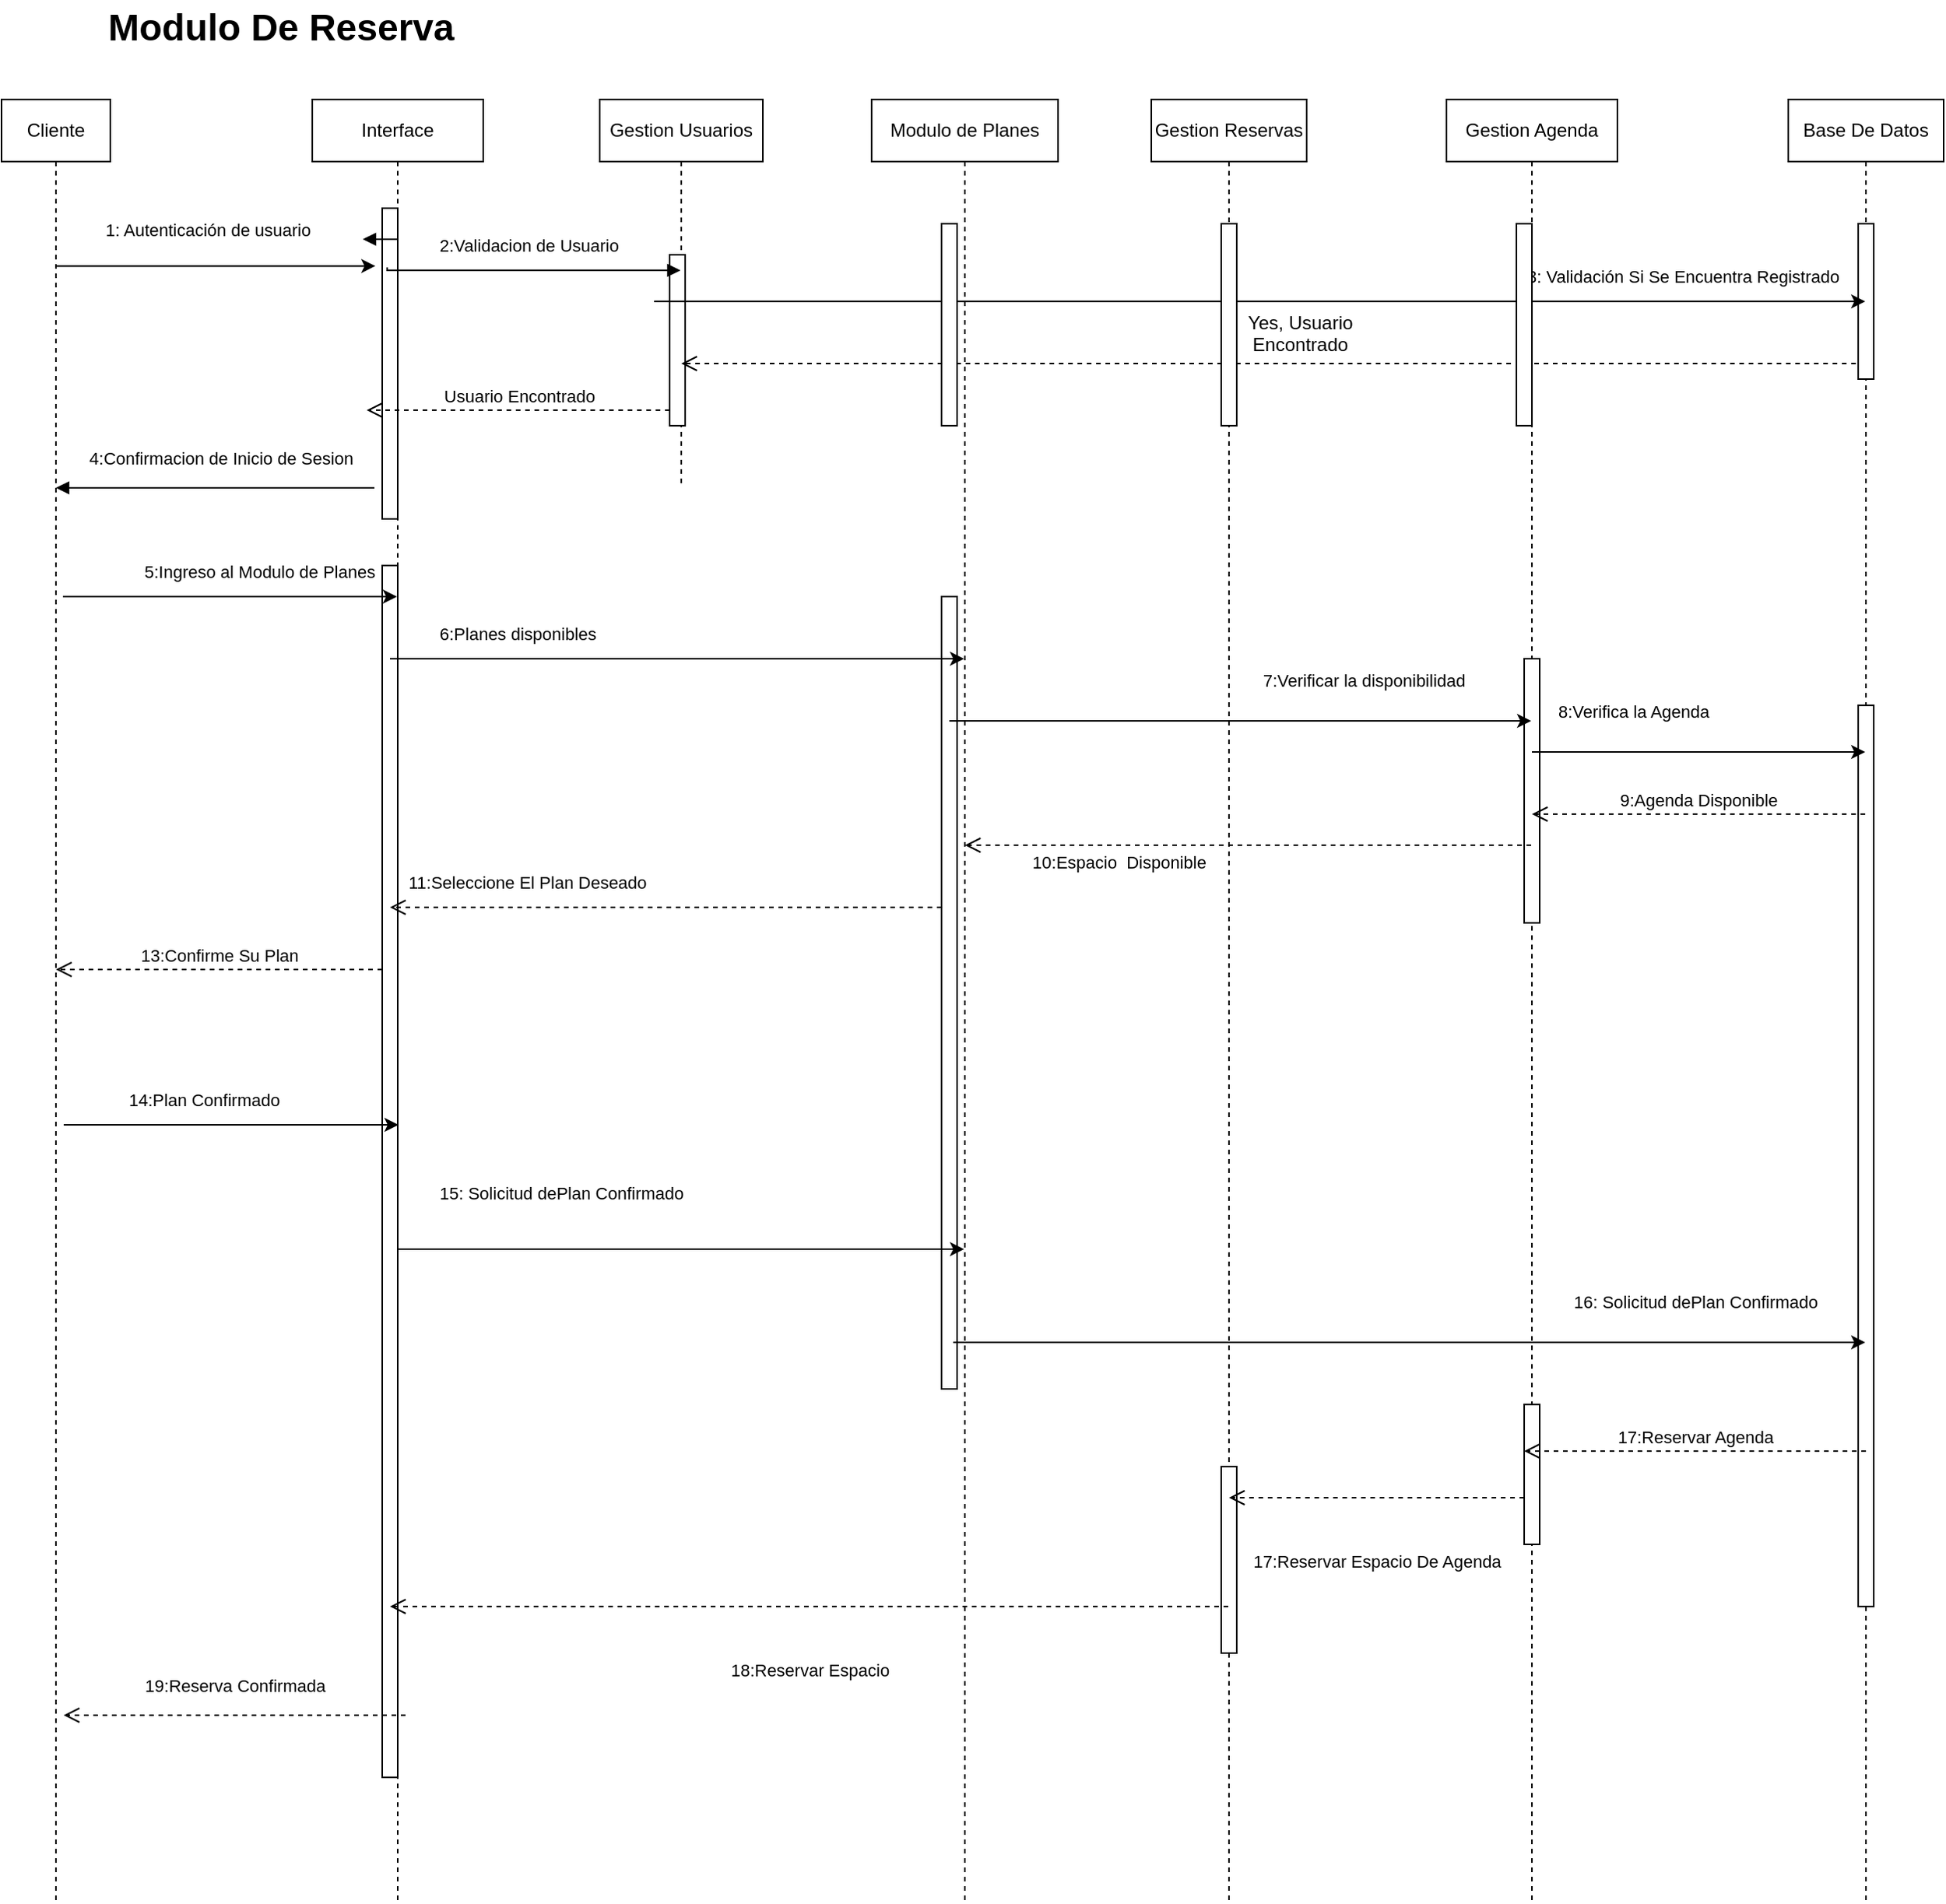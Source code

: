 <mxfile version="27.0.9">
  <diagram name="Página-1" id="_g7-530flhJDs7zOWA6D">
    <mxGraphModel dx="2605" dy="1565" grid="1" gridSize="10" guides="1" tooltips="1" connect="1" arrows="1" fold="1" page="1" pageScale="1" pageWidth="827" pageHeight="1169" math="0" shadow="0">
      <root>
        <mxCell id="0" />
        <mxCell id="1" parent="0" />
        <mxCell id="CIg7G_yorlC1sF1qP6MU-1" value="&lt;font style=&quot;vertical-align: inherit;&quot;&gt;&lt;font style=&quot;vertical-align: inherit;&quot;&gt;Cliente&lt;/font&gt;&lt;/font&gt;" style="shape=umlLifeline;perimeter=lifelinePerimeter;whiteSpace=wrap;html=1;container=0;dropTarget=0;collapsible=0;recursiveResize=0;outlineConnect=0;portConstraint=eastwest;newEdgeStyle={&quot;edgeStyle&quot;:&quot;elbowEdgeStyle&quot;,&quot;elbow&quot;:&quot;vertical&quot;,&quot;curved&quot;:0,&quot;rounded&quot;:0};" vertex="1" parent="1">
          <mxGeometry x="240" y="324" width="70" height="1160" as="geometry" />
        </mxCell>
        <mxCell id="CIg7G_yorlC1sF1qP6MU-2" value="&lt;font style=&quot;vertical-align: inherit;&quot;&gt;&lt;font style=&quot;vertical-align: inherit;&quot;&gt;Interface&lt;/font&gt;&lt;/font&gt;" style="shape=umlLifeline;perimeter=lifelinePerimeter;whiteSpace=wrap;html=1;container=0;dropTarget=0;collapsible=0;recursiveResize=0;outlineConnect=0;portConstraint=eastwest;newEdgeStyle={&quot;edgeStyle&quot;:&quot;elbowEdgeStyle&quot;,&quot;elbow&quot;:&quot;vertical&quot;,&quot;curved&quot;:0,&quot;rounded&quot;:0};" vertex="1" parent="1">
          <mxGeometry x="440" y="324" width="110" height="1160" as="geometry" />
        </mxCell>
        <mxCell id="CIg7G_yorlC1sF1qP6MU-3" value="&lt;span style=&quot;color: rgba(0, 0, 0, 0); font-family: monospace; font-size: 0px; text-align: start;&quot;&gt;%3CmxGraphModel%3E%3Croot%3E%3CmxCell%20id%3D%220%22%2F%3E%3CmxCell%20id%3D%221%22%20parent%3D%220%22%2F%3E%3CmxCell%20id%3D%222%22%20value%3D%229%3AAgenda%20Disponible%22%20style%3D%22html%3D1%3BverticalAlign%3Dbottom%3BendArrow%3Dopen%3Bdashed%3D1%3BendSize%3D8%3BedgeStyle%3DelbowEdgeStyle%3Belbow%3Dhorizontal%3Bcurved%3D0%3Brounded%3D0%3BexitX%3D0.5%3BexitY%3D0.885%3BexitDx%3D0%3BexitDy%3D0%3BexitPerimeter%3D0%3BentryX%3D0.545%3BentryY%3D0.885%3BentryDx%3D0%3BentryDy%3D0%3BentryPerimeter%3D0%3B%22%20edge%3D%221%22%20parent%3D%221%22%3E%3CmxGeometry%20relative%3D%221%22%20as%3D%22geometry%22%3E%3CmxPoint%20x%3D%221030%22%20y%3D%22900%22%20as%3D%22targetPoint%22%2F%3E%3CArray%20as%3D%22points%22%3E%3CmxPoint%20x%3D%221135%22%20y%3D%22900%22%2F%3E%3C%2FArray%3E%3CmxPoint%20x%3D%221240%22%20y%3D%22900%22%20as%3D%22sourcePoint%22%2F%3E%3CmxPoint%20as%3D%22offset%22%2F%3E%3C%2FmxGeometry%3E%3C%2FmxCell%3E%3C%2Froot%3E%3C%2FmxGraphModel%3E&lt;/span&gt;" style="html=1;points=[];perimeter=orthogonalPerimeter;outlineConnect=0;targetShapes=umlLifeline;portConstraint=eastwest;newEdgeStyle={&quot;edgeStyle&quot;:&quot;elbowEdgeStyle&quot;,&quot;elbow&quot;:&quot;vertical&quot;,&quot;curved&quot;:0,&quot;rounded&quot;:0};" vertex="1" parent="CIg7G_yorlC1sF1qP6MU-2">
          <mxGeometry x="45" y="70" width="10" height="200" as="geometry" />
        </mxCell>
        <mxCell id="CIg7G_yorlC1sF1qP6MU-4" value="&lt;span style=&quot;color: rgba(0, 0, 0, 0); font-family: monospace; font-size: 0px; text-align: start;&quot;&gt;%3CmxGraphModel%3E%3Croot%3E%3CmxCell%20id%3D%220%22%2F%3E%3CmxCell%20id%3D%221%22%20parent%3D%220%22%2F%3E%3CmxCell%20id%3D%222%22%20value%3D%229%3AAgenda%20Disponible%22%20style%3D%22html%3D1%3BverticalAlign%3Dbottom%3BendArrow%3Dopen%3Bdashed%3D1%3BendSize%3D8%3BedgeStyle%3DelbowEdgeStyle%3Belbow%3Dhorizontal%3Bcurved%3D0%3Brounded%3D0%3BexitX%3D0.5%3BexitY%3D0.885%3BexitDx%3D0%3BexitDy%3D0%3BexitPerimeter%3D0%3BentryX%3D0.545%3BentryY%3D0.885%3BentryDx%3D0%3BentryDy%3D0%3BentryPerimeter%3D0%3B%22%20edge%3D%221%22%20parent%3D%221%22%3E%3CmxGeometry%20relative%3D%221%22%20as%3D%22geometry%22%3E%3CmxPoint%20x%3D%221030%22%20y%3D%22900%22%20as%3D%22targetPoint%22%2F%3E%3CArray%20as%3D%22points%22%3E%3CmxPoint%20x%3D%221135%22%20y%3D%22900%22%2F%3E%3C%2FArray%3E%3CmxPoint%20x%3D%221240%22%20y%3D%22900%22%20as%3D%22sourcePoint%22%2F%3E%3CmxPoint%20as%3D%22offset%22%2F%3E%3C%2FmxGeometry%3E%3C%2FmxCell%3E%3C%2Froot%3E%3C%2FmxGraphModel%3E&lt;/span&gt;&lt;span style=&quot;color: rgba(0, 0, 0, 0); font-family: monospace; font-size: 0px; text-align: start;&quot;&gt;%3CmxGraphModel%3E%3Croot%3E%3CmxCell%20id%3D%220%22%2F%3E%3CmxCell%20id%3D%221%22%20parent%3D%220%22%2F%3E%3CmxCell%20id%3D%222%22%20value%3D%229%3AAgenda%20Disponible%22%20style%3D%22html%3D1%3BverticalAlign%3Dbottom%3BendArrow%3Dopen%3Bdashed%3D1%3BendSize%3D8%3BedgeStyle%3DelbowEdgeStyle%3Belbow%3Dhorizontal%3Bcurved%3D0%3Brounded%3D0%3BexitX%3D0.5%3BexitY%3D0.885%3BexitDx%3D0%3BexitDy%3D0%3BexitPerimeter%3D0%3BentryX%3D0.545%3BentryY%3D0.885%3BentryDx%3D0%3BentryDy%3D0%3BentryPerimeter%3D0%3B%22%20edge%3D%221%22%20parent%3D%221%22%3E%3CmxGeometry%20relative%3D%221%22%20as%3D%22geometry%22%3E%3CmxPoint%20x%3D%221030%22%20y%3D%22900%22%20as%3D%22targetPoint%22%2F%3E%3CArray%20as%3D%22points%22%3E%3CmxPoint%20x%3D%221135%22%20y%3D%22900%22%2F%3E%3C%2FArray%3E%3CmxPoint%20x%3D%221240%22%20y%3D%22900%22%20as%3D%22sourcePoint%22%2F%3E%3CmxPoint%20as%3D%22offset%22%2F%3E%3C%2FmxGeometry%3E%3C%2FmxCell%3E%3C%2Froot%3E%3C%2FmxGraphModel%3E&lt;/span&gt;" style="html=1;points=[];perimeter=orthogonalPerimeter;outlineConnect=0;targetShapes=umlLifeline;portConstraint=eastwest;newEdgeStyle={&quot;edgeStyle&quot;:&quot;elbowEdgeStyle&quot;,&quot;elbow&quot;:&quot;vertical&quot;,&quot;curved&quot;:0,&quot;rounded&quot;:0};" vertex="1" parent="CIg7G_yorlC1sF1qP6MU-2">
          <mxGeometry x="45" y="300" width="10" height="780" as="geometry" />
        </mxCell>
        <mxCell id="CIg7G_yorlC1sF1qP6MU-5" value="4:Confirmacion de Inicio de Sesion" style="html=1;verticalAlign=bottom;endArrow=block;edgeStyle=elbowEdgeStyle;elbow=vertical;curved=0;rounded=0;" edge="1" parent="1" target="CIg7G_yorlC1sF1qP6MU-1">
          <mxGeometry x="-0.029" y="-10" relative="1" as="geometry">
            <mxPoint x="480" y="574" as="sourcePoint" />
            <Array as="points">
              <mxPoint x="395" y="574" />
            </Array>
            <mxPoint x="305" y="574" as="targetPoint" />
            <mxPoint as="offset" />
          </mxGeometry>
        </mxCell>
        <mxCell id="CIg7G_yorlC1sF1qP6MU-6" value="&lt;font style=&quot;vertical-align: inherit;&quot;&gt;&lt;font style=&quot;vertical-align: inherit;&quot;&gt;&lt;font style=&quot;vertical-align: inherit;&quot;&gt;&lt;font style=&quot;vertical-align: inherit;&quot;&gt;Gestion Usuarios&lt;/font&gt;&lt;/font&gt;&lt;/font&gt;&lt;/font&gt;" style="shape=umlLifeline;perimeter=lifelinePerimeter;whiteSpace=wrap;html=1;container=0;dropTarget=0;collapsible=0;recursiveResize=0;outlineConnect=0;portConstraint=eastwest;newEdgeStyle={&quot;edgeStyle&quot;:&quot;elbowEdgeStyle&quot;,&quot;elbow&quot;:&quot;vertical&quot;,&quot;curved&quot;:0,&quot;rounded&quot;:0};" vertex="1" parent="1">
          <mxGeometry x="625" y="324" width="105" height="250" as="geometry" />
        </mxCell>
        <mxCell id="CIg7G_yorlC1sF1qP6MU-7" value="" style="html=1;points=[];perimeter=orthogonalPerimeter;outlineConnect=0;targetShapes=umlLifeline;portConstraint=eastwest;newEdgeStyle={&quot;edgeStyle&quot;:&quot;elbowEdgeStyle&quot;,&quot;elbow&quot;:&quot;vertical&quot;,&quot;curved&quot;:0,&quot;rounded&quot;:0};" vertex="1" parent="CIg7G_yorlC1sF1qP6MU-6">
          <mxGeometry x="45" y="100" width="10" height="110" as="geometry" />
        </mxCell>
        <mxCell id="CIg7G_yorlC1sF1qP6MU-8" value="" style="html=1;verticalAlign=bottom;endArrow=block;edgeStyle=elbowEdgeStyle;elbow=vertical;curved=0;rounded=0;exitX=0.916;exitY=0.952;exitDx=0;exitDy=0;exitPerimeter=0;" edge="1" parent="1" source="CIg7G_yorlC1sF1qP6MU-15" target="CIg7G_yorlC1sF1qP6MU-6">
          <mxGeometry relative="1" as="geometry">
            <mxPoint x="505" y="414" as="sourcePoint" />
            <Array as="points">
              <mxPoint x="595" y="434" />
            </Array>
            <mxPoint x="675" y="414" as="targetPoint" />
          </mxGeometry>
        </mxCell>
        <mxCell id="CIg7G_yorlC1sF1qP6MU-9" value="&lt;div style=&quot;text-align: center;&quot;&gt;&lt;span style=&quot;font-size: 11px; text-wrap: nowrap; background-color: rgb(255, 255, 255);&quot;&gt;&lt;font style=&quot;vertical-align: inherit;&quot;&gt;&lt;font style=&quot;vertical-align: inherit;&quot;&gt;2:Validacion de Usuario&lt;/font&gt;&lt;/font&gt;&lt;/span&gt;&lt;/div&gt;" style="text;whiteSpace=wrap;html=1;" vertex="1" parent="1">
          <mxGeometry x="520" y="404" width="110" height="40" as="geometry" />
        </mxCell>
        <mxCell id="CIg7G_yorlC1sF1qP6MU-10" value="" style="html=1;verticalAlign=bottom;endArrow=open;dashed=1;endSize=8;edgeStyle=elbowEdgeStyle;elbow=vertical;curved=0;rounded=0;" edge="1" parent="1" source="CIg7G_yorlC1sF1qP6MU-11" target="CIg7G_yorlC1sF1qP6MU-6">
          <mxGeometry relative="1" as="geometry">
            <mxPoint x="785" y="494" as="targetPoint" />
            <Array as="points">
              <mxPoint x="875" y="494" />
            </Array>
            <mxPoint x="949.5" y="494" as="sourcePoint" />
          </mxGeometry>
        </mxCell>
        <mxCell id="CIg7G_yorlC1sF1qP6MU-11" value="&lt;font style=&quot;vertical-align: inherit;&quot;&gt;&lt;font style=&quot;vertical-align: inherit;&quot;&gt;&lt;font style=&quot;vertical-align: inherit;&quot;&gt;&lt;font style=&quot;vertical-align: inherit;&quot;&gt;&lt;font style=&quot;vertical-align: inherit;&quot;&gt;&lt;font style=&quot;vertical-align: inherit;&quot;&gt;Base De Datos&lt;/font&gt;&lt;/font&gt;&lt;/font&gt;&lt;/font&gt;&lt;/font&gt;&lt;/font&gt;" style="shape=umlLifeline;perimeter=lifelinePerimeter;whiteSpace=wrap;html=1;container=0;dropTarget=0;collapsible=0;recursiveResize=0;outlineConnect=0;portConstraint=eastwest;newEdgeStyle={&quot;edgeStyle&quot;:&quot;elbowEdgeStyle&quot;,&quot;elbow&quot;:&quot;vertical&quot;,&quot;curved&quot;:0,&quot;rounded&quot;:0};" vertex="1" parent="1">
          <mxGeometry x="1390" y="324" width="100" height="1160" as="geometry" />
        </mxCell>
        <mxCell id="CIg7G_yorlC1sF1qP6MU-12" value="" style="html=1;points=[];perimeter=orthogonalPerimeter;outlineConnect=0;targetShapes=umlLifeline;portConstraint=eastwest;newEdgeStyle={&quot;edgeStyle&quot;:&quot;elbowEdgeStyle&quot;,&quot;elbow&quot;:&quot;vertical&quot;,&quot;curved&quot;:0,&quot;rounded&quot;:0};" vertex="1" parent="CIg7G_yorlC1sF1qP6MU-11">
          <mxGeometry x="45" y="80" width="10" height="100" as="geometry" />
        </mxCell>
        <mxCell id="CIg7G_yorlC1sF1qP6MU-13" value="&lt;span style=&quot;color: rgba(0, 0, 0, 0); font-family: monospace; font-size: 0px; text-align: start;&quot;&gt;%3CmxGraphModel%3E%3Croot%3E%3CmxCell%20id%3D%220%22%2F%3E%3CmxCell%20id%3D%221%22%20parent%3D%220%22%2F%3E%3CmxCell%20id%3D%222%22%20value%3D%229%3AAgenda%20Disponible%22%20style%3D%22html%3D1%3BverticalAlign%3Dbottom%3BendArrow%3Dopen%3Bdashed%3D1%3BendSize%3D8%3BedgeStyle%3DelbowEdgeStyle%3Belbow%3Dhorizontal%3Bcurved%3D0%3Brounded%3D0%3BexitX%3D0.5%3BexitY%3D0.885%3BexitDx%3D0%3BexitDy%3D0%3BexitPerimeter%3D0%3BentryX%3D0.545%3BentryY%3D0.885%3BentryDx%3D0%3BentryDy%3D0%3BentryPerimeter%3D0%3B%22%20edge%3D%221%22%20parent%3D%221%22%3E%3CmxGeometry%20relative%3D%221%22%20as%3D%22geometry%22%3E%3CmxPoint%20x%3D%221030%22%20y%3D%22900%22%20as%3D%22targetPoint%22%2F%3E%3CArray%20as%3D%22points%22%3E%3CmxPoint%20x%3D%221135%22%20y%3D%22900%22%2F%3E%3C%2FArray%3E%3CmxPoint%20x%3D%221240%22%20y%3D%22900%22%20as%3D%22sourcePoint%22%2F%3E%3CmxPoint%20as%3D%22offset%22%2F%3E%3C%2FmxGeometry%3E%3C%2FmxCell%3E%3C%2Froot%3E%3C%2FmxGraphModel%3E&lt;/span&gt;" style="html=1;points=[];perimeter=orthogonalPerimeter;outlineConnect=0;targetShapes=umlLifeline;portConstraint=eastwest;newEdgeStyle={&quot;edgeStyle&quot;:&quot;elbowEdgeStyle&quot;,&quot;elbow&quot;:&quot;vertical&quot;,&quot;curved&quot;:0,&quot;rounded&quot;:0};" vertex="1" parent="CIg7G_yorlC1sF1qP6MU-11">
          <mxGeometry x="45" y="390" width="10" height="580" as="geometry" />
        </mxCell>
        <mxCell id="CIg7G_yorlC1sF1qP6MU-14" value="" style="html=1;verticalAlign=bottom;endArrow=block;edgeStyle=elbowEdgeStyle;elbow=vertical;curved=0;rounded=0;" edge="1" parent="1" source="CIg7G_yorlC1sF1qP6MU-2" target="CIg7G_yorlC1sF1qP6MU-15">
          <mxGeometry relative="1" as="geometry">
            <mxPoint x="485" y="414" as="sourcePoint" />
            <Array as="points" />
            <mxPoint x="655" y="414" as="targetPoint" />
          </mxGeometry>
        </mxCell>
        <mxCell id="CIg7G_yorlC1sF1qP6MU-15" value="&lt;div style=&quot;text-align: center;&quot;&gt;&lt;span style=&quot;font-size: 11px; text-wrap: nowrap; background-color: rgb(255, 255, 255);&quot;&gt;&lt;font style=&quot;vertical-align: inherit;&quot;&gt;&lt;font style=&quot;vertical-align: inherit;&quot;&gt;&lt;font style=&quot;vertical-align: inherit;&quot;&gt;&lt;font style=&quot;vertical-align: inherit;&quot;&gt;1: Autenticación de usuario&lt;/font&gt;&lt;/font&gt;&lt;/font&gt;&lt;/font&gt;&lt;/span&gt;&lt;/div&gt;" style="text;whiteSpace=wrap;html=1;" vertex="1" parent="1">
          <mxGeometry x="305" y="394" width="200" height="40" as="geometry" />
        </mxCell>
        <mxCell id="CIg7G_yorlC1sF1qP6MU-16" value="&lt;div style=&quot;text-align: center;&quot;&gt;&lt;font style=&quot;vertical-align: inherit;&quot;&gt;&lt;font style=&quot;vertical-align: inherit;&quot;&gt;Yes, Usuario Encontrado&lt;/font&gt;&lt;/font&gt;&lt;/div&gt;" style="text;whiteSpace=wrap;html=1;" vertex="1" parent="1">
          <mxGeometry x="1020" y="454" width="110" height="40" as="geometry" />
        </mxCell>
        <mxCell id="CIg7G_yorlC1sF1qP6MU-17" value="&lt;div style=&quot;text-align: center;&quot;&gt;&lt;span style=&quot;font-size: 11px; text-wrap: nowrap; background-color: rgb(255, 255, 255);&quot;&gt;&lt;font style=&quot;vertical-align: inherit;&quot;&gt;&lt;font style=&quot;vertical-align: inherit;&quot;&gt;&lt;font style=&quot;vertical-align: inherit;&quot;&gt;&lt;font style=&quot;vertical-align: inherit;&quot;&gt;3: Validación Si Se Encuentra Registrado&lt;/font&gt;&lt;/font&gt;&lt;/font&gt;&lt;/font&gt;&lt;/span&gt;&lt;/div&gt;" style="text;whiteSpace=wrap;html=1;" vertex="1" parent="1">
          <mxGeometry x="1220" y="424" width="110" height="40" as="geometry" />
        </mxCell>
        <mxCell id="CIg7G_yorlC1sF1qP6MU-18" value="" style="endArrow=classic;html=1;rounded=0;" edge="1" parent="1" target="CIg7G_yorlC1sF1qP6MU-11">
          <mxGeometry width="50" height="50" relative="1" as="geometry">
            <mxPoint x="660" y="454" as="sourcePoint" />
            <mxPoint x="860" y="454" as="targetPoint" />
          </mxGeometry>
        </mxCell>
        <mxCell id="CIg7G_yorlC1sF1qP6MU-19" value="Usuario Encontrado" style="html=1;verticalAlign=bottom;endArrow=open;dashed=1;endSize=8;edgeStyle=elbowEdgeStyle;elbow=horizontal;curved=0;rounded=0;" edge="1" parent="1" source="CIg7G_yorlC1sF1qP6MU-7">
          <mxGeometry relative="1" as="geometry">
            <mxPoint x="475" y="524" as="targetPoint" />
            <Array as="points">
              <mxPoint x="570" y="524" />
            </Array>
            <mxPoint x="655" y="524" as="sourcePoint" />
            <mxPoint as="offset" />
          </mxGeometry>
        </mxCell>
        <mxCell id="CIg7G_yorlC1sF1qP6MU-20" value="" style="endArrow=classic;html=1;rounded=0;entryX=0.878;entryY=0.931;entryDx=0;entryDy=0;entryPerimeter=0;" edge="1" parent="1" source="CIg7G_yorlC1sF1qP6MU-1" target="CIg7G_yorlC1sF1qP6MU-15">
          <mxGeometry width="50" height="50" relative="1" as="geometry">
            <mxPoint x="315" y="474" as="sourcePoint" />
            <mxPoint x="365" y="424" as="targetPoint" />
          </mxGeometry>
        </mxCell>
        <mxCell id="CIg7G_yorlC1sF1qP6MU-21" value="&lt;font style=&quot;vertical-align: inherit;&quot;&gt;&lt;font style=&quot;vertical-align: inherit;&quot;&gt;&lt;font style=&quot;vertical-align: inherit;&quot;&gt;&lt;font style=&quot;vertical-align: inherit;&quot;&gt;Gestion Reservas&lt;/font&gt;&lt;/font&gt;&lt;/font&gt;&lt;/font&gt;" style="shape=umlLifeline;perimeter=lifelinePerimeter;whiteSpace=wrap;html=1;container=0;dropTarget=0;collapsible=0;recursiveResize=0;outlineConnect=0;portConstraint=eastwest;newEdgeStyle={&quot;edgeStyle&quot;:&quot;elbowEdgeStyle&quot;,&quot;elbow&quot;:&quot;vertical&quot;,&quot;curved&quot;:0,&quot;rounded&quot;:0};" vertex="1" parent="1">
          <mxGeometry x="980" y="324" width="100" height="1160" as="geometry" />
        </mxCell>
        <mxCell id="CIg7G_yorlC1sF1qP6MU-22" value="" style="html=1;points=[];perimeter=orthogonalPerimeter;outlineConnect=0;targetShapes=umlLifeline;portConstraint=eastwest;newEdgeStyle={&quot;edgeStyle&quot;:&quot;elbowEdgeStyle&quot;,&quot;elbow&quot;:&quot;vertical&quot;,&quot;curved&quot;:0,&quot;rounded&quot;:0};" vertex="1" parent="CIg7G_yorlC1sF1qP6MU-21">
          <mxGeometry x="45" y="80" width="10" height="130" as="geometry" />
        </mxCell>
        <mxCell id="CIg7G_yorlC1sF1qP6MU-23" value="&lt;span style=&quot;color: rgba(0, 0, 0, 0); font-family: monospace; font-size: 0px; text-align: start;&quot;&gt;%3CmxGraphModel%3E%3Croot%3E%3CmxCell%20id%3D%220%22%2F%3E%3CmxCell%20id%3D%221%22%20parent%3D%220%22%2F%3E%3CmxCell%20id%3D%222%22%20value%3D%229%3AAgenda%20Disponible%22%20style%3D%22html%3D1%3BverticalAlign%3Dbottom%3BendArrow%3Dopen%3Bdashed%3D1%3BendSize%3D8%3BedgeStyle%3DelbowEdgeStyle%3Belbow%3Dhorizontal%3Bcurved%3D0%3Brounded%3D0%3BexitX%3D0.5%3BexitY%3D0.885%3BexitDx%3D0%3BexitDy%3D0%3BexitPerimeter%3D0%3BentryX%3D0.545%3BentryY%3D0.885%3BentryDx%3D0%3BentryDy%3D0%3BentryPerimeter%3D0%3B%22%20edge%3D%221%22%20parent%3D%221%22%3E%3CmxGeometry%20relative%3D%221%22%20as%3D%22geometry%22%3E%3CmxPoint%20x%3D%221030%22%20y%3D%22900%22%20as%3D%22targetPoint%22%2F%3E%3CArray%20as%3D%22points%22%3E%3CmxPoint%20x%3D%221135%22%20y%3D%22900%22%2F%3E%3C%2FArray%3E%3CmxPoint%20x%3D%221240%22%20y%3D%22900%22%20as%3D%22sourcePoint%22%2F%3E%3CmxPoint%20as%3D%22offset%22%2F%3E%3C%2FmxGeometry%3E%3C%2FmxCell%3E%3C%2Froot%3E%3C%2FmxGraphModel%3E&lt;/span&gt;" style="html=1;points=[];perimeter=orthogonalPerimeter;outlineConnect=0;targetShapes=umlLifeline;portConstraint=eastwest;newEdgeStyle={&quot;edgeStyle&quot;:&quot;elbowEdgeStyle&quot;,&quot;elbow&quot;:&quot;vertical&quot;,&quot;curved&quot;:0,&quot;rounded&quot;:0};" vertex="1" parent="CIg7G_yorlC1sF1qP6MU-21">
          <mxGeometry x="45" y="880" width="10" height="120" as="geometry" />
        </mxCell>
        <mxCell id="CIg7G_yorlC1sF1qP6MU-24" value="&lt;font style=&quot;vertical-align: inherit;&quot;&gt;&lt;font style=&quot;vertical-align: inherit;&quot;&gt;&lt;font style=&quot;vertical-align: inherit;&quot;&gt;&lt;font style=&quot;vertical-align: inherit;&quot;&gt;Gestion Agenda&lt;/font&gt;&lt;/font&gt;&lt;/font&gt;&lt;/font&gt;" style="shape=umlLifeline;perimeter=lifelinePerimeter;whiteSpace=wrap;html=1;container=0;dropTarget=0;collapsible=0;recursiveResize=0;outlineConnect=0;portConstraint=eastwest;newEdgeStyle={&quot;edgeStyle&quot;:&quot;elbowEdgeStyle&quot;,&quot;elbow&quot;:&quot;vertical&quot;,&quot;curved&quot;:0,&quot;rounded&quot;:0};" vertex="1" parent="1">
          <mxGeometry x="1170" y="324" width="110" height="1160" as="geometry" />
        </mxCell>
        <mxCell id="CIg7G_yorlC1sF1qP6MU-25" value="" style="html=1;points=[];perimeter=orthogonalPerimeter;outlineConnect=0;targetShapes=umlLifeline;portConstraint=eastwest;newEdgeStyle={&quot;edgeStyle&quot;:&quot;elbowEdgeStyle&quot;,&quot;elbow&quot;:&quot;vertical&quot;,&quot;curved&quot;:0,&quot;rounded&quot;:0};" vertex="1" parent="CIg7G_yorlC1sF1qP6MU-24">
          <mxGeometry x="45" y="80" width="10" height="130" as="geometry" />
        </mxCell>
        <mxCell id="CIg7G_yorlC1sF1qP6MU-26" value="&lt;span style=&quot;color: rgba(0, 0, 0, 0); font-family: monospace; font-size: 0px; text-align: start;&quot;&gt;%3CmxGraphModel%3E%3Croot%3E%3CmxCell%20id%3D%220%22%2F%3E%3CmxCell%20id%3D%221%22%20parent%3D%220%22%2F%3E%3CmxCell%20id%3D%222%22%20value%3D%229%3AAgenda%20Disponible%22%20style%3D%22html%3D1%3BverticalAlign%3Dbottom%3BendArrow%3Dopen%3Bdashed%3D1%3BendSize%3D8%3BedgeStyle%3DelbowEdgeStyle%3Belbow%3Dhorizontal%3Bcurved%3D0%3Brounded%3D0%3BexitX%3D0.5%3BexitY%3D0.885%3BexitDx%3D0%3BexitDy%3D0%3BexitPerimeter%3D0%3BentryX%3D0.545%3BentryY%3D0.885%3BentryDx%3D0%3BentryDy%3D0%3BentryPerimeter%3D0%3B%22%20edge%3D%221%22%20parent%3D%221%22%3E%3CmxGeometry%20relative%3D%221%22%20as%3D%22geometry%22%3E%3CmxPoint%20x%3D%221030%22%20y%3D%22900%22%20as%3D%22targetPoint%22%2F%3E%3CArray%20as%3D%22points%22%3E%3CmxPoint%20x%3D%221135%22%20y%3D%22900%22%2F%3E%3C%2FArray%3E%3CmxPoint%20x%3D%221240%22%20y%3D%22900%22%20as%3D%22sourcePoint%22%2F%3E%3CmxPoint%20as%3D%22offset%22%2F%3E%3C%2FmxGeometry%3E%3C%2FmxCell%3E%3C%2Froot%3E%3C%2FmxGraphModel%3E&lt;/span&gt;" style="html=1;points=[];perimeter=orthogonalPerimeter;outlineConnect=0;targetShapes=umlLifeline;portConstraint=eastwest;newEdgeStyle={&quot;edgeStyle&quot;:&quot;elbowEdgeStyle&quot;,&quot;elbow&quot;:&quot;vertical&quot;,&quot;curved&quot;:0,&quot;rounded&quot;:0};" vertex="1" parent="CIg7G_yorlC1sF1qP6MU-24">
          <mxGeometry x="50" y="360" width="10" height="170" as="geometry" />
        </mxCell>
        <mxCell id="CIg7G_yorlC1sF1qP6MU-27" value="&lt;span style=&quot;color: rgba(0, 0, 0, 0); font-family: monospace; font-size: 0px; text-align: start;&quot;&gt;%3CmxGraphModel%3E%3Croot%3E%3CmxCell%20id%3D%220%22%2F%3E%3CmxCell%20id%3D%221%22%20parent%3D%220%22%2F%3E%3CmxCell%20id%3D%222%22%20value%3D%229%3AAgenda%20Disponible%22%20style%3D%22html%3D1%3BverticalAlign%3Dbottom%3BendArrow%3Dopen%3Bdashed%3D1%3BendSize%3D8%3BedgeStyle%3DelbowEdgeStyle%3Belbow%3Dhorizontal%3Bcurved%3D0%3Brounded%3D0%3BexitX%3D0.5%3BexitY%3D0.885%3BexitDx%3D0%3BexitDy%3D0%3BexitPerimeter%3D0%3BentryX%3D0.545%3BentryY%3D0.885%3BentryDx%3D0%3BentryDy%3D0%3BentryPerimeter%3D0%3B%22%20edge%3D%221%22%20parent%3D%221%22%3E%3CmxGeometry%20relative%3D%221%22%20as%3D%22geometry%22%3E%3CmxPoint%20x%3D%221030%22%20y%3D%22900%22%20as%3D%22targetPoint%22%2F%3E%3CArray%20as%3D%22points%22%3E%3CmxPoint%20x%3D%221135%22%20y%3D%22900%22%2F%3E%3C%2FArray%3E%3CmxPoint%20x%3D%221240%22%20y%3D%22900%22%20as%3D%22sourcePoint%22%2F%3E%3CmxPoint%20as%3D%22offset%22%2F%3E%3C%2FmxGeometry%3E%3C%2FmxCell%3E%3C%2Froot%3E%3C%2FmxGraphModel%3E&lt;/span&gt;" style="html=1;points=[];perimeter=orthogonalPerimeter;outlineConnect=0;targetShapes=umlLifeline;portConstraint=eastwest;newEdgeStyle={&quot;edgeStyle&quot;:&quot;elbowEdgeStyle&quot;,&quot;elbow&quot;:&quot;vertical&quot;,&quot;curved&quot;:0,&quot;rounded&quot;:0};" vertex="1" parent="CIg7G_yorlC1sF1qP6MU-24">
          <mxGeometry x="50" y="840" width="10" height="90" as="geometry" />
        </mxCell>
        <mxCell id="CIg7G_yorlC1sF1qP6MU-28" value="" style="endArrow=classic;html=1;rounded=0;" edge="1" parent="1" target="CIg7G_yorlC1sF1qP6MU-2">
          <mxGeometry width="50" height="50" relative="1" as="geometry">
            <mxPoint x="279.5" y="644" as="sourcePoint" />
            <mxPoint x="489.5" y="644" as="targetPoint" />
          </mxGeometry>
        </mxCell>
        <mxCell id="CIg7G_yorlC1sF1qP6MU-29" value="&lt;div style=&quot;text-align: center;&quot;&gt;&lt;span style=&quot;font-size: 11px; text-wrap: nowrap; background-color: rgb(255, 255, 255);&quot;&gt;5:Ingreso al Modulo de Planes&lt;/span&gt;&lt;/div&gt;" style="text;whiteSpace=wrap;html=1;" vertex="1" parent="1">
          <mxGeometry x="330" y="614" width="130" height="40" as="geometry" />
        </mxCell>
        <mxCell id="CIg7G_yorlC1sF1qP6MU-30" value="&lt;font style=&quot;vertical-align: inherit;&quot;&gt;&lt;font style=&quot;vertical-align: inherit;&quot;&gt;&lt;font style=&quot;vertical-align: inherit;&quot;&gt;&lt;font style=&quot;vertical-align: inherit;&quot;&gt;Modulo de Planes&lt;/font&gt;&lt;/font&gt;&lt;/font&gt;&lt;/font&gt;" style="shape=umlLifeline;perimeter=lifelinePerimeter;whiteSpace=wrap;html=1;container=0;dropTarget=0;collapsible=0;recursiveResize=0;outlineConnect=0;portConstraint=eastwest;newEdgeStyle={&quot;edgeStyle&quot;:&quot;elbowEdgeStyle&quot;,&quot;elbow&quot;:&quot;vertical&quot;,&quot;curved&quot;:0,&quot;rounded&quot;:0};" vertex="1" parent="1">
          <mxGeometry x="800" y="324" width="120" height="1160" as="geometry" />
        </mxCell>
        <mxCell id="CIg7G_yorlC1sF1qP6MU-31" value="" style="html=1;points=[];perimeter=orthogonalPerimeter;outlineConnect=0;targetShapes=umlLifeline;portConstraint=eastwest;newEdgeStyle={&quot;edgeStyle&quot;:&quot;elbowEdgeStyle&quot;,&quot;elbow&quot;:&quot;vertical&quot;,&quot;curved&quot;:0,&quot;rounded&quot;:0};" vertex="1" parent="CIg7G_yorlC1sF1qP6MU-30">
          <mxGeometry x="45" y="80" width="10" height="130" as="geometry" />
        </mxCell>
        <mxCell id="CIg7G_yorlC1sF1qP6MU-32" value="&lt;span style=&quot;color: rgba(0, 0, 0, 0); font-family: monospace; font-size: 0px; text-align: start;&quot;&gt;%3CmxGraphModel%3E%3Croot%3E%3CmxCell%20id%3D%220%22%2F%3E%3CmxCell%20id%3D%221%22%20parent%3D%220%22%2F%3E%3CmxCell%20id%3D%222%22%20value%3D%229%3AAgenda%20Disponible%22%20style%3D%22html%3D1%3BverticalAlign%3Dbottom%3BendArrow%3Dopen%3Bdashed%3D1%3BendSize%3D8%3BedgeStyle%3DelbowEdgeStyle%3Belbow%3Dhorizontal%3Bcurved%3D0%3Brounded%3D0%3BexitX%3D0.5%3BexitY%3D0.885%3BexitDx%3D0%3BexitDy%3D0%3BexitPerimeter%3D0%3BentryX%3D0.545%3BentryY%3D0.885%3BentryDx%3D0%3BentryDy%3D0%3BentryPerimeter%3D0%3B%22%20edge%3D%221%22%20parent%3D%221%22%3E%3CmxGeometry%20relative%3D%221%22%20as%3D%22geometry%22%3E%3CmxPoint%20x%3D%221030%22%20y%3D%22900%22%20as%3D%22targetPoint%22%2F%3E%3CArray%20as%3D%22points%22%3E%3CmxPoint%20x%3D%221135%22%20y%3D%22900%22%2F%3E%3C%2FArray%3E%3CmxPoint%20x%3D%221240%22%20y%3D%22900%22%20as%3D%22sourcePoint%22%2F%3E%3CmxPoint%20as%3D%22offset%22%2F%3E%3C%2FmxGeometry%3E%3C%2FmxCell%3E%3C%2Froot%3E%3C%2FmxGraphModel%3E&lt;/span&gt;" style="html=1;points=[];perimeter=orthogonalPerimeter;outlineConnect=0;targetShapes=umlLifeline;portConstraint=eastwest;newEdgeStyle={&quot;edgeStyle&quot;:&quot;elbowEdgeStyle&quot;,&quot;elbow&quot;:&quot;vertical&quot;,&quot;curved&quot;:0,&quot;rounded&quot;:0};" vertex="1" parent="CIg7G_yorlC1sF1qP6MU-30">
          <mxGeometry x="45" y="320" width="10" height="510" as="geometry" />
        </mxCell>
        <mxCell id="CIg7G_yorlC1sF1qP6MU-33" value="" style="endArrow=classic;html=1;rounded=0;" edge="1" parent="1" target="CIg7G_yorlC1sF1qP6MU-30">
          <mxGeometry width="50" height="50" relative="1" as="geometry">
            <mxPoint x="490" y="684" as="sourcePoint" />
            <mxPoint x="540" y="634" as="targetPoint" />
          </mxGeometry>
        </mxCell>
        <mxCell id="CIg7G_yorlC1sF1qP6MU-34" value="&lt;div style=&quot;text-align: center;&quot;&gt;&lt;span style=&quot;font-size: 11px; text-wrap: nowrap; background-color: rgb(255, 255, 255);&quot;&gt;6:Planes disponibles&lt;/span&gt;&lt;/div&gt;" style="text;whiteSpace=wrap;html=1;" vertex="1" parent="1">
          <mxGeometry x="520" y="654" width="180" height="40" as="geometry" />
        </mxCell>
        <mxCell id="CIg7G_yorlC1sF1qP6MU-35" value="" style="endArrow=classic;html=1;rounded=0;" edge="1" parent="1" target="CIg7G_yorlC1sF1qP6MU-24">
          <mxGeometry width="50" height="50" relative="1" as="geometry">
            <mxPoint x="850" y="724" as="sourcePoint" />
            <mxPoint x="1210" y="724" as="targetPoint" />
          </mxGeometry>
        </mxCell>
        <mxCell id="CIg7G_yorlC1sF1qP6MU-36" value="&lt;div style=&quot;text-align: center;&quot;&gt;&lt;span style=&quot;font-size: 11px; text-wrap: nowrap; background-color: rgb(255, 255, 255);&quot;&gt;7:Verificar la disponibilidad&lt;/span&gt;&lt;/div&gt;" style="text;whiteSpace=wrap;html=1;" vertex="1" parent="1">
          <mxGeometry x="1050" y="684" width="180" height="40" as="geometry" />
        </mxCell>
        <mxCell id="CIg7G_yorlC1sF1qP6MU-37" value="" style="endArrow=classic;html=1;rounded=0;" edge="1" parent="1" source="CIg7G_yorlC1sF1qP6MU-24" target="CIg7G_yorlC1sF1qP6MU-11">
          <mxGeometry width="50" height="50" relative="1" as="geometry">
            <mxPoint x="970" y="624" as="sourcePoint" />
            <mxPoint x="1020" y="574" as="targetPoint" />
            <Array as="points">
              <mxPoint x="1300" y="744" />
            </Array>
          </mxGeometry>
        </mxCell>
        <mxCell id="CIg7G_yorlC1sF1qP6MU-38" value="&lt;div style=&quot;text-align: center;&quot;&gt;&lt;span style=&quot;font-size: 11px; text-wrap: nowrap; background-color: rgb(255, 255, 255);&quot;&gt;8:Verifica la Agenda&lt;/span&gt;&lt;/div&gt;" style="text;whiteSpace=wrap;html=1;" vertex="1" parent="1">
          <mxGeometry x="1240" y="704" width="180" height="40" as="geometry" />
        </mxCell>
        <mxCell id="CIg7G_yorlC1sF1qP6MU-39" value="9:Agenda Disponible" style="html=1;verticalAlign=bottom;endArrow=open;dashed=1;endSize=8;edgeStyle=elbowEdgeStyle;elbow=horizontal;curved=0;rounded=0;" edge="1" parent="1" source="CIg7G_yorlC1sF1qP6MU-11" target="CIg7G_yorlC1sF1qP6MU-24">
          <mxGeometry relative="1" as="geometry">
            <mxPoint x="1240" y="784" as="targetPoint" />
            <Array as="points">
              <mxPoint x="1335" y="784" />
            </Array>
            <mxPoint x="1435" y="784" as="sourcePoint" />
            <mxPoint as="offset" />
          </mxGeometry>
        </mxCell>
        <mxCell id="CIg7G_yorlC1sF1qP6MU-40" value="10:Espacio&amp;nbsp; Disponible" style="html=1;verticalAlign=bottom;endArrow=open;dashed=1;endSize=8;edgeStyle=elbowEdgeStyle;elbow=horizontal;curved=0;rounded=0;" edge="1" parent="1" source="CIg7G_yorlC1sF1qP6MU-24" target="CIg7G_yorlC1sF1qP6MU-30">
          <mxGeometry x="0.464" y="20" relative="1" as="geometry">
            <mxPoint x="960" y="804" as="targetPoint" />
            <Array as="points">
              <mxPoint x="1125" y="804" />
            </Array>
            <mxPoint x="1230" y="804" as="sourcePoint" />
            <mxPoint x="1" as="offset" />
          </mxGeometry>
        </mxCell>
        <mxCell id="CIg7G_yorlC1sF1qP6MU-41" value="" style="html=1;verticalAlign=bottom;endArrow=open;dashed=1;endSize=8;edgeStyle=elbowEdgeStyle;elbow=horizontal;curved=0;rounded=0;" edge="1" parent="1" source="CIg7G_yorlC1sF1qP6MU-32">
          <mxGeometry x="0.065" y="30" relative="1" as="geometry">
            <mxPoint x="490" y="844" as="targetPoint" />
            <Array as="points">
              <mxPoint x="590" y="844" />
            </Array>
            <mxPoint x="840" y="844" as="sourcePoint" />
            <mxPoint as="offset" />
          </mxGeometry>
        </mxCell>
        <mxCell id="CIg7G_yorlC1sF1qP6MU-42" value="&lt;div style=&quot;text-align: center;&quot;&gt;&lt;span style=&quot;font-size: 11px; text-wrap: nowrap; background-color: rgb(255, 255, 255);&quot;&gt;11:Seleccione El Plan Deseado&lt;/span&gt;&lt;/div&gt;" style="text;whiteSpace=wrap;html=1;" vertex="1" parent="1">
          <mxGeometry x="500" y="814" width="180" height="40" as="geometry" />
        </mxCell>
        <mxCell id="CIg7G_yorlC1sF1qP6MU-43" value="13:Confirme Su Plan" style="html=1;verticalAlign=bottom;endArrow=open;dashed=1;endSize=8;edgeStyle=elbowEdgeStyle;elbow=horizontal;curved=0;rounded=0;" edge="1" parent="1" source="CIg7G_yorlC1sF1qP6MU-4" target="CIg7G_yorlC1sF1qP6MU-1">
          <mxGeometry relative="1" as="geometry">
            <mxPoint x="290" y="884" as="targetPoint" />
            <Array as="points">
              <mxPoint x="385" y="884" />
            </Array>
            <mxPoint x="485" y="884" as="sourcePoint" />
            <mxPoint as="offset" />
          </mxGeometry>
        </mxCell>
        <mxCell id="CIg7G_yorlC1sF1qP6MU-44" value="" style="endArrow=classic;html=1;rounded=0;" edge="1" parent="1">
          <mxGeometry width="50" height="50" relative="1" as="geometry">
            <mxPoint x="280" y="984" as="sourcePoint" />
            <mxPoint x="495.5" y="984" as="targetPoint" />
          </mxGeometry>
        </mxCell>
        <mxCell id="CIg7G_yorlC1sF1qP6MU-45" value="&lt;div style=&quot;text-align: center;&quot;&gt;&lt;span style=&quot;font-size: 11px; text-wrap: nowrap; background-color: rgb(255, 255, 255);&quot;&gt;14:Plan Confirmado&lt;/span&gt;&lt;/div&gt;" style="text;whiteSpace=wrap;html=1;" vertex="1" parent="1">
          <mxGeometry x="320" y="954" width="130" height="40" as="geometry" />
        </mxCell>
        <mxCell id="CIg7G_yorlC1sF1qP6MU-46" value="" style="endArrow=classic;html=1;rounded=0;" edge="1" parent="1" source="CIg7G_yorlC1sF1qP6MU-2" target="CIg7G_yorlC1sF1qP6MU-30">
          <mxGeometry width="50" height="50" relative="1" as="geometry">
            <mxPoint x="500" y="1044" as="sourcePoint" />
            <mxPoint x="715.5" y="1044" as="targetPoint" />
            <Array as="points">
              <mxPoint x="495" y="1064" />
            </Array>
          </mxGeometry>
        </mxCell>
        <mxCell id="CIg7G_yorlC1sF1qP6MU-47" value="&lt;div style=&quot;text-align: center;&quot;&gt;&lt;span style=&quot;font-size: 11px; text-wrap: nowrap; background-color: rgb(255, 255, 255);&quot;&gt;15: Solicitud dePlan Confirmado&lt;/span&gt;&lt;/div&gt;" style="text;whiteSpace=wrap;html=1;" vertex="1" parent="1">
          <mxGeometry x="520" y="1014" width="130" height="40" as="geometry" />
        </mxCell>
        <mxCell id="CIg7G_yorlC1sF1qP6MU-48" value="" style="endArrow=classic;html=1;rounded=0;" edge="1" parent="1" target="CIg7G_yorlC1sF1qP6MU-11">
          <mxGeometry width="50" height="50" relative="1" as="geometry">
            <mxPoint x="852.5" y="1124" as="sourcePoint" />
            <mxPoint x="1207.5" y="1124" as="targetPoint" />
            <Array as="points" />
          </mxGeometry>
        </mxCell>
        <mxCell id="CIg7G_yorlC1sF1qP6MU-49" value="&lt;div style=&quot;text-align: center;&quot;&gt;&lt;span style=&quot;font-size: 11px; text-wrap: nowrap; background-color: rgb(255, 255, 255);&quot;&gt;16: Solicitud dePlan Confirmado&lt;/span&gt;&lt;/div&gt;" style="text;whiteSpace=wrap;html=1;" vertex="1" parent="1">
          <mxGeometry x="1250" y="1084" width="130" height="40" as="geometry" />
        </mxCell>
        <mxCell id="CIg7G_yorlC1sF1qP6MU-50" value="17:Reservar Agenda" style="html=1;verticalAlign=bottom;endArrow=open;dashed=1;endSize=8;edgeStyle=elbowEdgeStyle;elbow=horizontal;curved=0;rounded=0;" edge="1" parent="1">
          <mxGeometry relative="1" as="geometry">
            <mxPoint x="1220" y="1194" as="targetPoint" />
            <Array as="points">
              <mxPoint x="1330" y="1194" />
            </Array>
            <mxPoint x="1440" y="1194" as="sourcePoint" />
            <mxPoint as="offset" />
          </mxGeometry>
        </mxCell>
        <mxCell id="CIg7G_yorlC1sF1qP6MU-51" value="17:Reservar Espacio De Agenda" style="html=1;verticalAlign=bottom;endArrow=open;dashed=1;endSize=8;edgeStyle=elbowEdgeStyle;elbow=horizontal;curved=0;rounded=0;" edge="1" parent="1">
          <mxGeometry y="50" relative="1" as="geometry">
            <mxPoint x="1030" y="1224" as="targetPoint" />
            <Array as="points">
              <mxPoint x="1130" y="1224" />
            </Array>
            <mxPoint x="1220" y="1224" as="sourcePoint" />
            <mxPoint as="offset" />
          </mxGeometry>
        </mxCell>
        <mxCell id="CIg7G_yorlC1sF1qP6MU-52" value="18:Reservar Espacio" style="html=1;verticalAlign=bottom;endArrow=open;dashed=1;endSize=8;edgeStyle=elbowEdgeStyle;elbow=horizontal;curved=0;rounded=0;" edge="1" parent="1" source="CIg7G_yorlC1sF1qP6MU-21">
          <mxGeometry y="50" relative="1" as="geometry">
            <mxPoint x="490" y="1294" as="targetPoint" />
            <Array as="points">
              <mxPoint x="930" y="1294" />
            </Array>
            <mxPoint x="1020" y="1294" as="sourcePoint" />
            <mxPoint as="offset" />
          </mxGeometry>
        </mxCell>
        <mxCell id="CIg7G_yorlC1sF1qP6MU-53" value="19:Reserva Confirmada" style="html=1;verticalAlign=bottom;endArrow=open;dashed=1;endSize=8;edgeStyle=elbowEdgeStyle;elbow=horizontal;curved=0;rounded=0;" edge="1" parent="1">
          <mxGeometry y="-10" relative="1" as="geometry">
            <mxPoint x="280" y="1364" as="targetPoint" />
            <Array as="points" />
            <mxPoint x="500" y="1364" as="sourcePoint" />
            <mxPoint as="offset" />
          </mxGeometry>
        </mxCell>
        <mxCell id="CIg7G_yorlC1sF1qP6MU-54" value="Modulo De Reserva" style="text;html=1;align=center;verticalAlign=middle;whiteSpace=wrap;rounded=0;fontStyle=1;fontSize=24;" vertex="1" parent="1">
          <mxGeometry x="264" y="260" width="312" height="36" as="geometry" />
        </mxCell>
      </root>
    </mxGraphModel>
  </diagram>
</mxfile>
